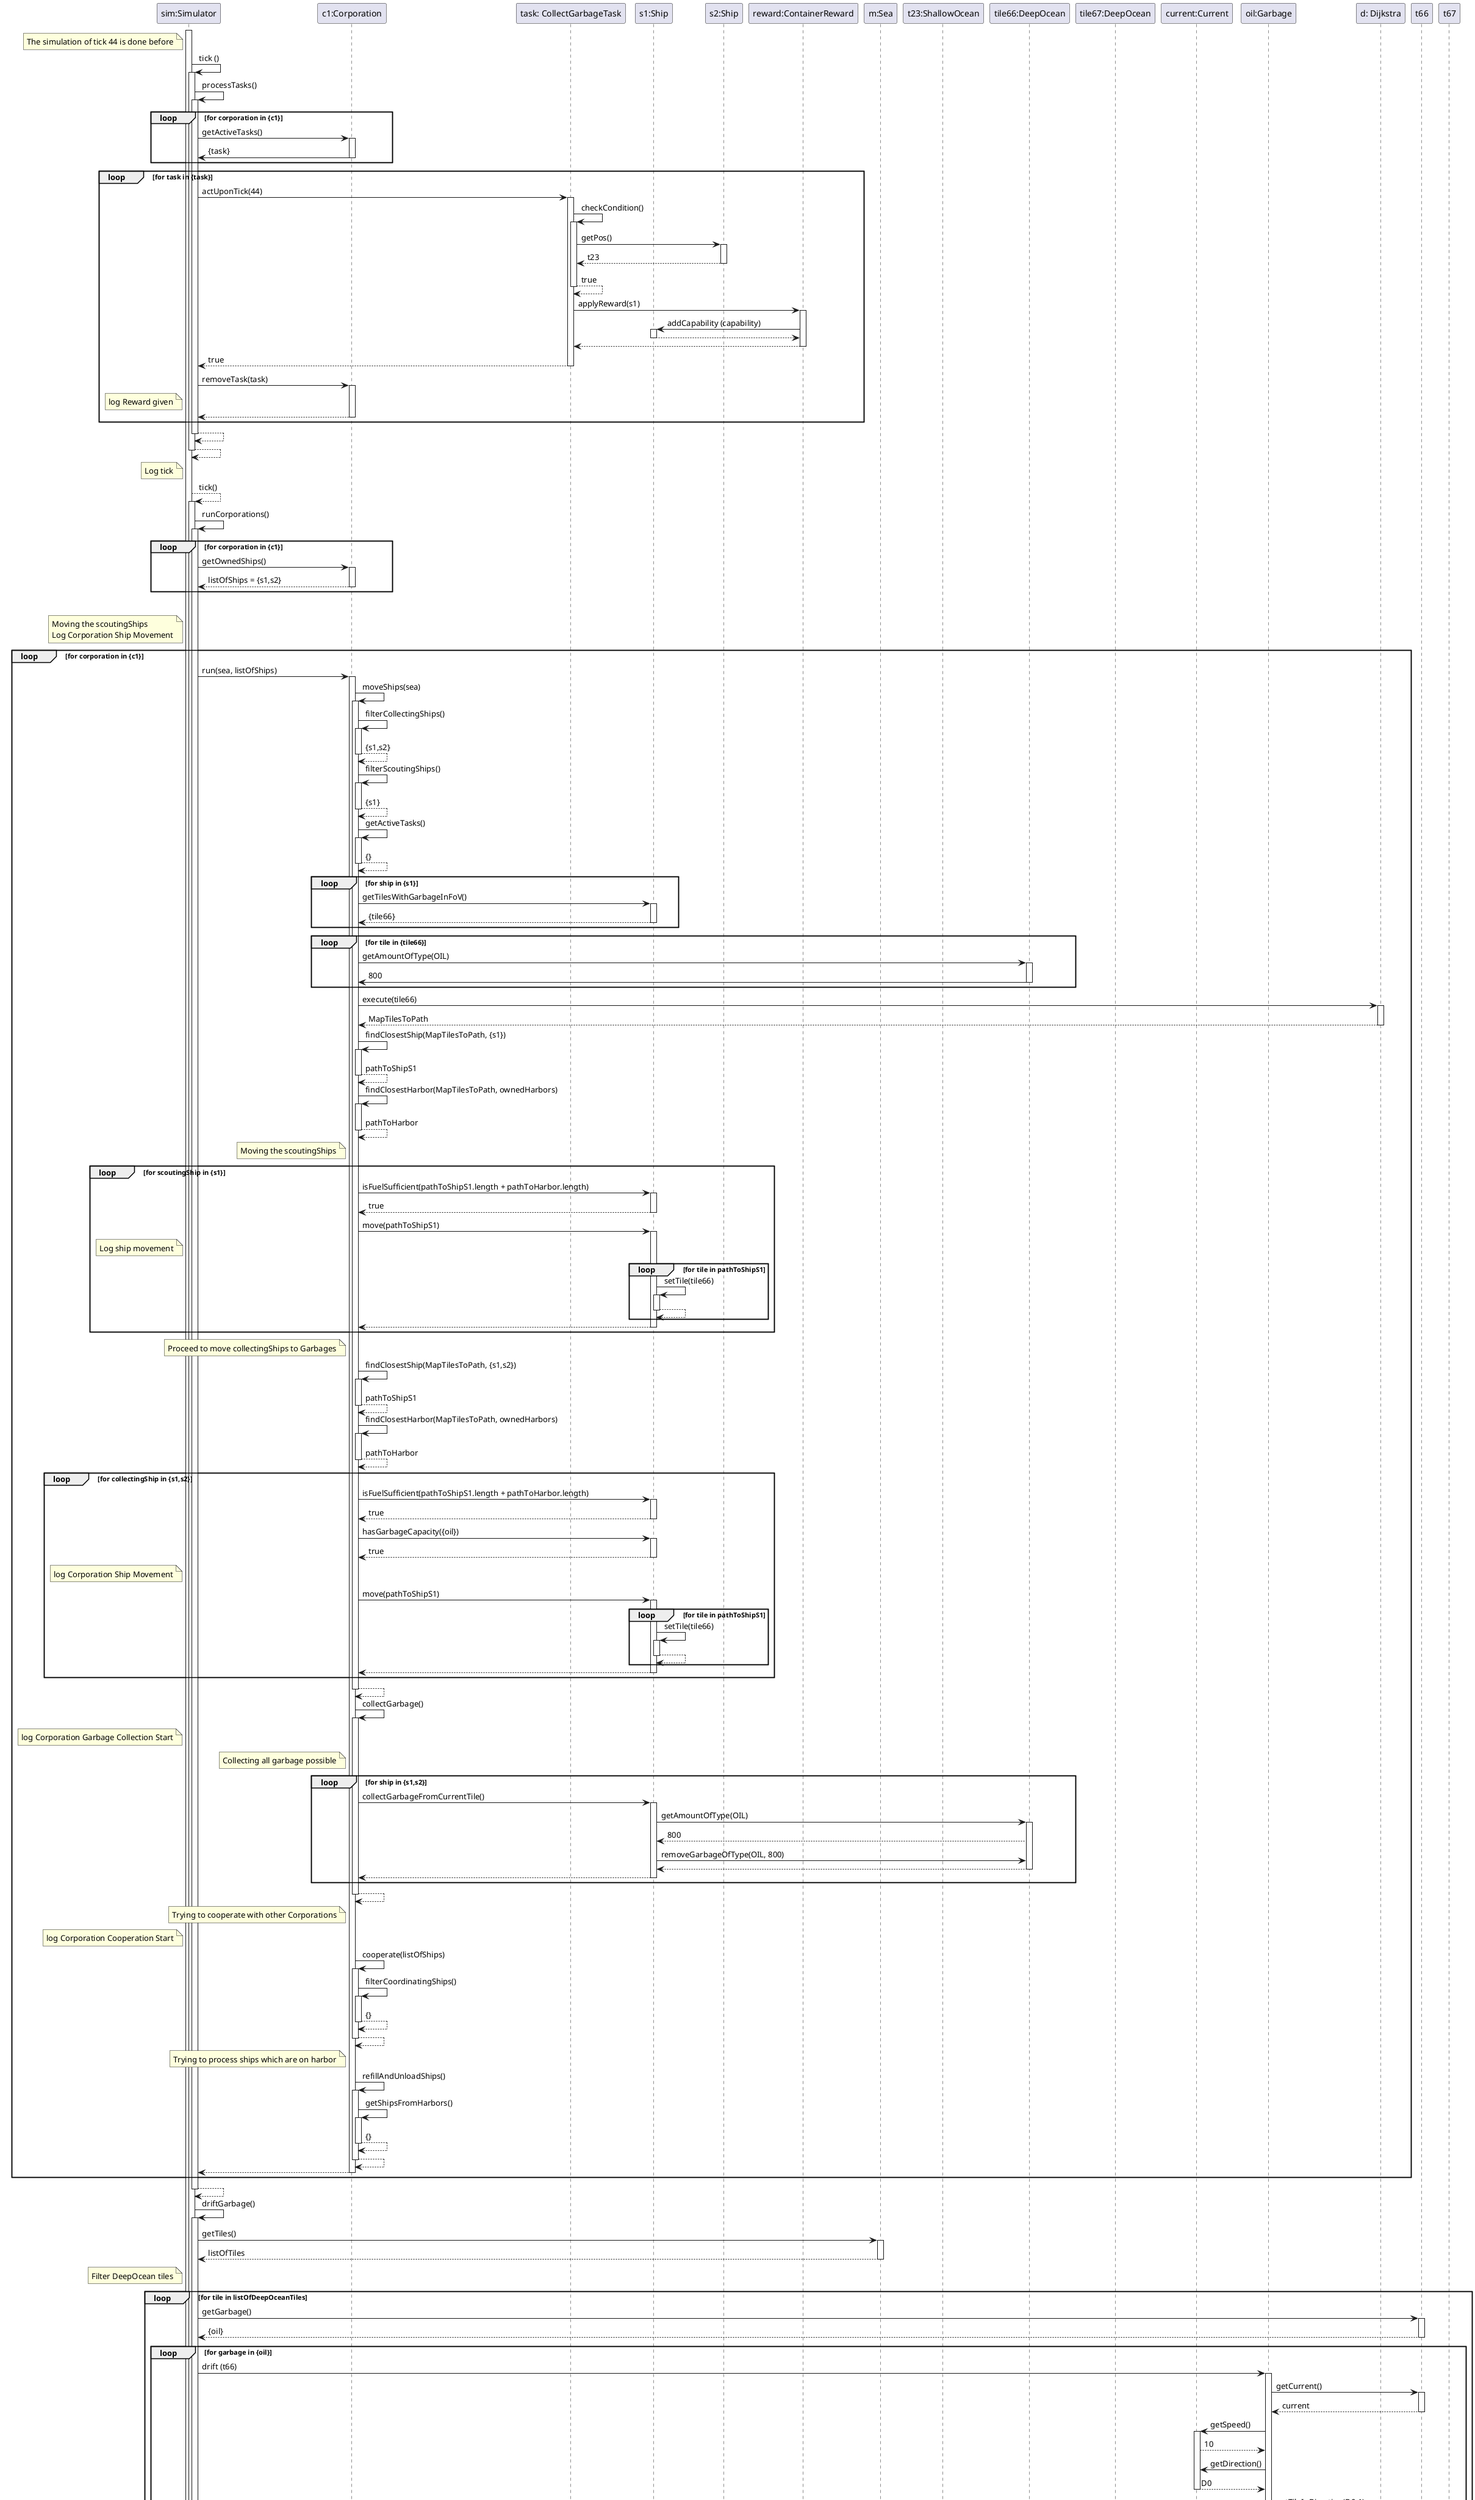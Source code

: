 @startuml
participant "sim:Simulator" as sim
participant "c1:Corporation" as c1
participant "task: CollectGarbageTask" as task
participant "s1:Ship" as s1
participant "s2:Ship" as s2
participant "reward:ContainerReward" as reward
participant "m:Sea" as m
participant "t23:ShallowOcean" as t23
participant "tile66:DeepOcean" as tile66
participant "tile67:DeepOcean" as tile67
participant "current:Current" as current
participant "oil:Garbage" as oil
participant "d: Dijkstra" as d


activate sim

note left of sim
    The simulation of tick 44 is done before
end note

sim -> sim: tick ()
activate sim

sim -> sim : processTasks()
activate sim

loop for corporation in {c1}
sim -> c1: getActiveTasks()
activate c1

c1 -> sim: {task}
deactivate c1
end

loop for task in {task}

sim -> task: actUponTick(44)
activate task

task -> task: checkCondition()
activate task

task -> s2: getPos()
activate s2

s2 --> task: t23
deactivate s2

task --> task: true
deactivate task

task -> reward: applyReward(s1)
activate reward

reward -> s1: addCapability (capability)
activate s1

s1 --> reward
deactivate

reward --> task
deactivate reward

task --> sim: true
deactivate task

sim -> c1: removeTask(task)
activate c1

note left of sim
log Reward given
end note
c1 --> sim
deactivate c1
end
sim --> sim
deactivate sim
sim --> sim
deactivate sim

note left of sim
Log tick
end note
sim --> sim: tick()
activate sim

sim -> sim: runCorporations()
activate sim

loop for corporation in {c1}

sim -> c1: getOwnedShips()
activate c1

c1 --> sim: listOfShips = {s1,s2}
deactivate c1

end

loop for corporation in {c1}
note left of sim
Moving the scoutingShips
Log Corporation Ship Movement
end note
loop for corporation in {c1}
sim -> c1: run(sea, listOfShips)
activate c1

c1 -> c1: moveShips(sea)
activate c1

c1 -> c1: filterCollectingShips()
activate c1

c1 --> c1: {s1,s2}
deactivate c1

c1 -> c1: filterScoutingShips()
activate c1

c1 --> c1: {s1}
deactivate c1

c1 -> c1: getActiveTasks()
activate c1

c1-->c1: {}
deactivate c1

loop for ship in {s1}

c1 -> s1: getTilesWithGarbageInFoV()
activate s1

s1 --> c1: {tile66}
deactivate s1
end

loop for tile in {tile66}

c1 -> tile66: getAmountOfType(OIL)
activate tile66

tile66 -> c1: 800
deactivate tile66
end

c1 -> d: execute(tile66)
activate d

d --> c1: MapTilesToPath
deactivate d


c1 -> c1: findClosestShip(MapTilesToPath, {s1})
activate c1

c1 --> c1: pathToShipS1
deactivate c1

c1 -> c1: findClosestHarbor(MapTilesToPath, ownedHarbors)
activate c1

c1 --> c1: pathToHarbor
deactivate c1

note left of c1
Moving the scoutingShips
end note
loop for scoutingShip in {s1}

c1 -> s1: isFuelSufficient(pathToShipS1.length + pathToHarbor.length)
activate s1

s1 --> c1: true
deactivate s1

c1 -> s1: move(pathToShipS1)
note left of sim
Log ship movement
end note
activate s1
loop for tile in pathToShipS1

s1 -> s1: setTile(tile66)
activate s1

s1 --> s1:
deactivate s1
end
s1 --> c1
deactivate s1
end



note left of c1
Proceed to move collectingShips to Garbages
end note
c1 -> c1: findClosestShip(MapTilesToPath, {s1,s2})
activate c1

c1 --> c1: pathToShipS1
deactivate c1

c1 -> c1: findClosestHarbor(MapTilesToPath, ownedHarbors)
activate c1

c1 --> c1: pathToHarbor
deactivate c1

loop for collectingShip in {s1,s2}

c1 -> s1: isFuelSufficient(pathToShipS1.length + pathToHarbor.length)
activate s1

s1 --> c1: true
deactivate s1

c1 -> s1: hasGarbageCapacity({oil})
activate s1

s1 --> c1: true
deactivate s1


note left of sim
log Corporation Ship Movement
end note
c1 -> s1: move(pathToShipS1)
activate s1
loop for tile in pathToShipS1

s1 -> s1: setTile(tile66)
activate s1

s1 --> s1:
deactivate s1
end
s1 --> c1
deactivate s1
end

c1 --> c1
deactivate c1
c1 -> c1: collectGarbage()
activate c1

note left of sim
log Corporation Garbage Collection Start
end note
note left of c1
Collecting all garbage possible
end note

loop for ship in {s1,s2}
c1 -> s1: collectGarbageFromCurrentTile()
activate s1
s1-> tile66:getAmountOfType(OIL)
activate tile66
tile66--> s1: 800
s1 -> tile66: removeGarbageOfType(OIL, 800)
tile66 --> s1:
deactivate tile66
s1 --> c1:
deactivate s1
end

c1 -->c1
deactivate c1
note left of c1
Trying to cooperate with other Corporations
end note




note left of sim
log Corporation Cooperation Start
end note
c1 -> c1: cooperate(listOfShips)

activate c1
c1 -> c1 : filterCoordinatingShips()
activate c1
c1 --> c1: {}
deactivate c1
c1 --> c1
deactivate c1


note left of c1
Trying to process ships which are on harbor
end note

c1 -> c1: refillAndUnloadShips()
activate c1

c1 -> c1:getShipsFromHarbors()
activate c1
c1 --> c1: {}
deactivate c1
c1 --> c1
deactivate c1

c1 --> sim
deactivate c1

end
sim --> sim
deactivate sim

sim -> sim: driftGarbage()
activate sim

sim -> m: getTiles()
activate m

m --> sim: listOfTiles
deactivate m

note left of sim
Filter DeepOcean tiles
end note

loop for tile in listOfDeepOceanTiles

sim -> t66: getGarbage()
activate t66

t66 --> sim: {oil}
deactivate t66

loop for garbage in {oil}

sim -> oil: drift (t66)
activate oil

oil -> t66: getCurrent()
activate t66

t66 --> oil: current
deactivate t66

oil -> current: getSpeed()
activate current

current --> oil: 10

oil -> current: getDirection()

current --> oil: D0
deactivate current

oil -> t66: getTileInDirection(D0,1)
activate t66

t66 --> oil: t67
deactivate t66

oil -> t66: amountToBeDrifted()
activate t66

t66 -> current: getIntensity()
activate current

current --> t66: 1
deactivate current

t66 --> oil: 50
deactivate t66

oil -> oil: removeAmount(50)
activate oil

oil --> oil:
deactivate oil

oil -> t67: isSpaceAvailable(OIL,50)
activate t67

t67 --> oil: true
deactivate t67

oil -> oil: getNextId()
activate oil

oil --> oil: 2
deactivate oil

oil -> oil: createGarbage(2,OIL,50)
activate oil

oil --> oil:
deactivate oil




end

end
note right of sim
add all drifted garbage to tiles
end note

sim --> sim
deactivate sim

sim -> sim: driftShips()
activate sim

loop for corporation in {c1}

sim -> c1: getOwnedShips()
activate c1


c1 -> sim: {s1,s2}
deactivate c1

end


loop for ship in {s1,s2}

sim -> s1: getTile()
activate s1

s1 --> sim: t66
deactivate s1

sim -> sim:listOfDeepOceanTiles.contains(t66)
activate sim

sim --> sim: true
deactivate sim

sim -> s1: drift()
activate s1

s1 -> t66: getCurrent()
activate t66

t66 --> s1: current
deactivate t66

s1 -> current: getIntensity()
activate current

current --> s1: 1

s1 -> current: getSpeed()

current --> s1: 10

s1 -> current: getDirection()

current --> s1: D0
deactivate current

s1 -> t66: getTileInDirection(D0,1)
activate t66

t66 --> s1: t67
deactivate t66

s1 -> s1: setTile(t67)
activate s1

s1 --> s1:
deactivate s1
end


sim --> sim
deactivate sim

sim -> sim: processEvents()
activate sim

sim -> sim: getActiveEvents()
activate sim

sim --> sim: {}
deactivate sim

sim --> sim
deactivate sim

sim -> sim : processTasks()
activate sim

loop for corporation in {c1}
sim-> c1: getActiveTasks()
activate c1

c1 -> sim: {}
deactivate c1
sim --> sim
end
sim --> sim
deactivate sim





sim --> sim


note left of sim
End of simulation tick 45
end note
deactivate sim

@enduml